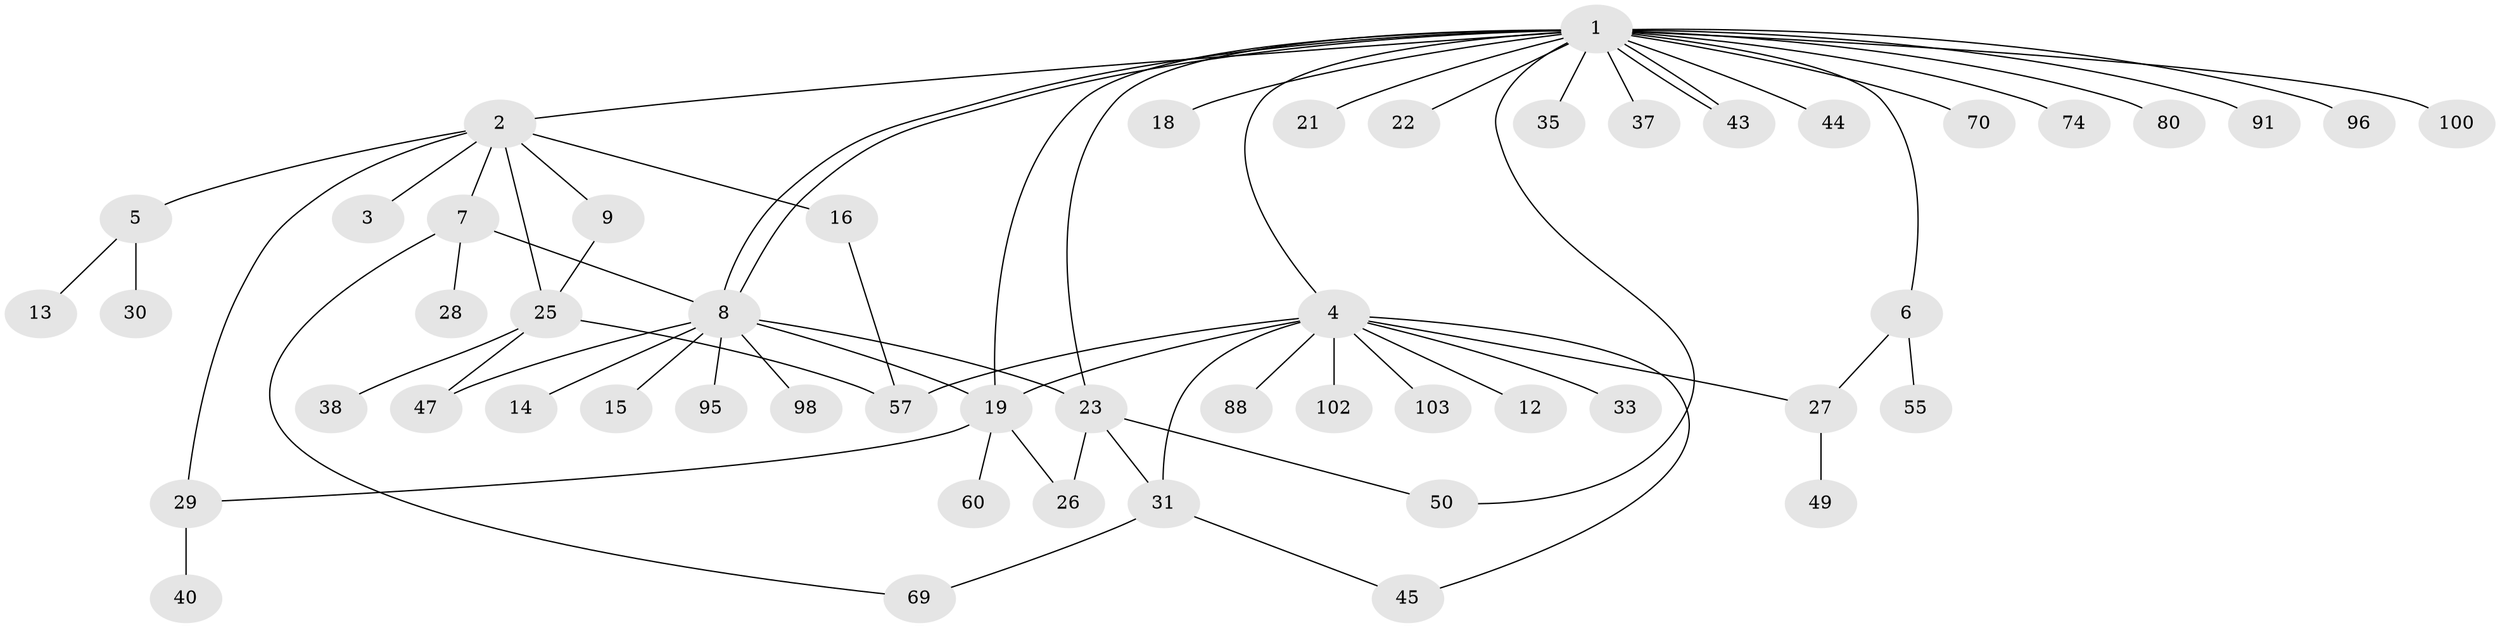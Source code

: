 // original degree distribution, {24: 0.009523809523809525, 8: 0.009523809523809525, 1: 0.4857142857142857, 13: 0.01904761904761905, 3: 0.0761904761904762, 4: 0.0761904761904762, 5: 0.02857142857142857, 2: 0.2571428571428571, 6: 0.0380952380952381}
// Generated by graph-tools (version 1.1) at 2025/14/03/09/25 04:14:35]
// undirected, 52 vertices, 68 edges
graph export_dot {
graph [start="1"]
  node [color=gray90,style=filled];
  1;
  2;
  3;
  4 [super="+32+42"];
  5;
  6 [super="+39"];
  7;
  8 [super="+24+11+10+52"];
  9 [super="+54"];
  12 [super="+97+73"];
  13 [super="+17"];
  14;
  15 [super="+56"];
  16;
  18 [super="+36"];
  19 [super="+20+76+41"];
  21 [super="+53"];
  22;
  23 [super="+90+51"];
  25 [super="+87"];
  26 [super="+62"];
  27 [super="+63+83"];
  28;
  29 [super="+84"];
  30;
  31 [super="+66+34"];
  33;
  35;
  37;
  38 [super="+71"];
  40;
  43;
  44 [super="+58+48+94+99"];
  45;
  47;
  49;
  50;
  55;
  57 [super="+92+72"];
  60;
  69;
  70;
  74;
  80 [super="+104"];
  88;
  91;
  95 [super="+105"];
  96;
  98;
  100;
  102;
  103;
  1 -- 2;
  1 -- 4;
  1 -- 6;
  1 -- 8 [weight=2];
  1 -- 8;
  1 -- 18;
  1 -- 19;
  1 -- 21;
  1 -- 22;
  1 -- 23;
  1 -- 35;
  1 -- 37;
  1 -- 43;
  1 -- 43;
  1 -- 44 [weight=2];
  1 -- 50;
  1 -- 70;
  1 -- 74;
  1 -- 80;
  1 -- 91;
  1 -- 96;
  1 -- 100;
  2 -- 3;
  2 -- 5;
  2 -- 7;
  2 -- 9;
  2 -- 16;
  2 -- 25;
  2 -- 29;
  4 -- 12;
  4 -- 31;
  4 -- 33;
  4 -- 45;
  4 -- 57;
  4 -- 88;
  4 -- 102;
  4 -- 103;
  4 -- 19 [weight=2];
  4 -- 27 [weight=2];
  5 -- 13;
  5 -- 30;
  6 -- 27;
  6 -- 55;
  7 -- 8 [weight=2];
  7 -- 28;
  7 -- 69;
  8 -- 14;
  8 -- 15;
  8 -- 95;
  8 -- 98;
  8 -- 19;
  8 -- 47;
  8 -- 23;
  9 -- 25;
  16 -- 57;
  19 -- 60;
  19 -- 29;
  19 -- 26;
  23 -- 26;
  23 -- 50;
  23 -- 31;
  25 -- 38;
  25 -- 47;
  25 -- 57;
  27 -- 49;
  29 -- 40;
  31 -- 69;
  31 -- 45;
}
